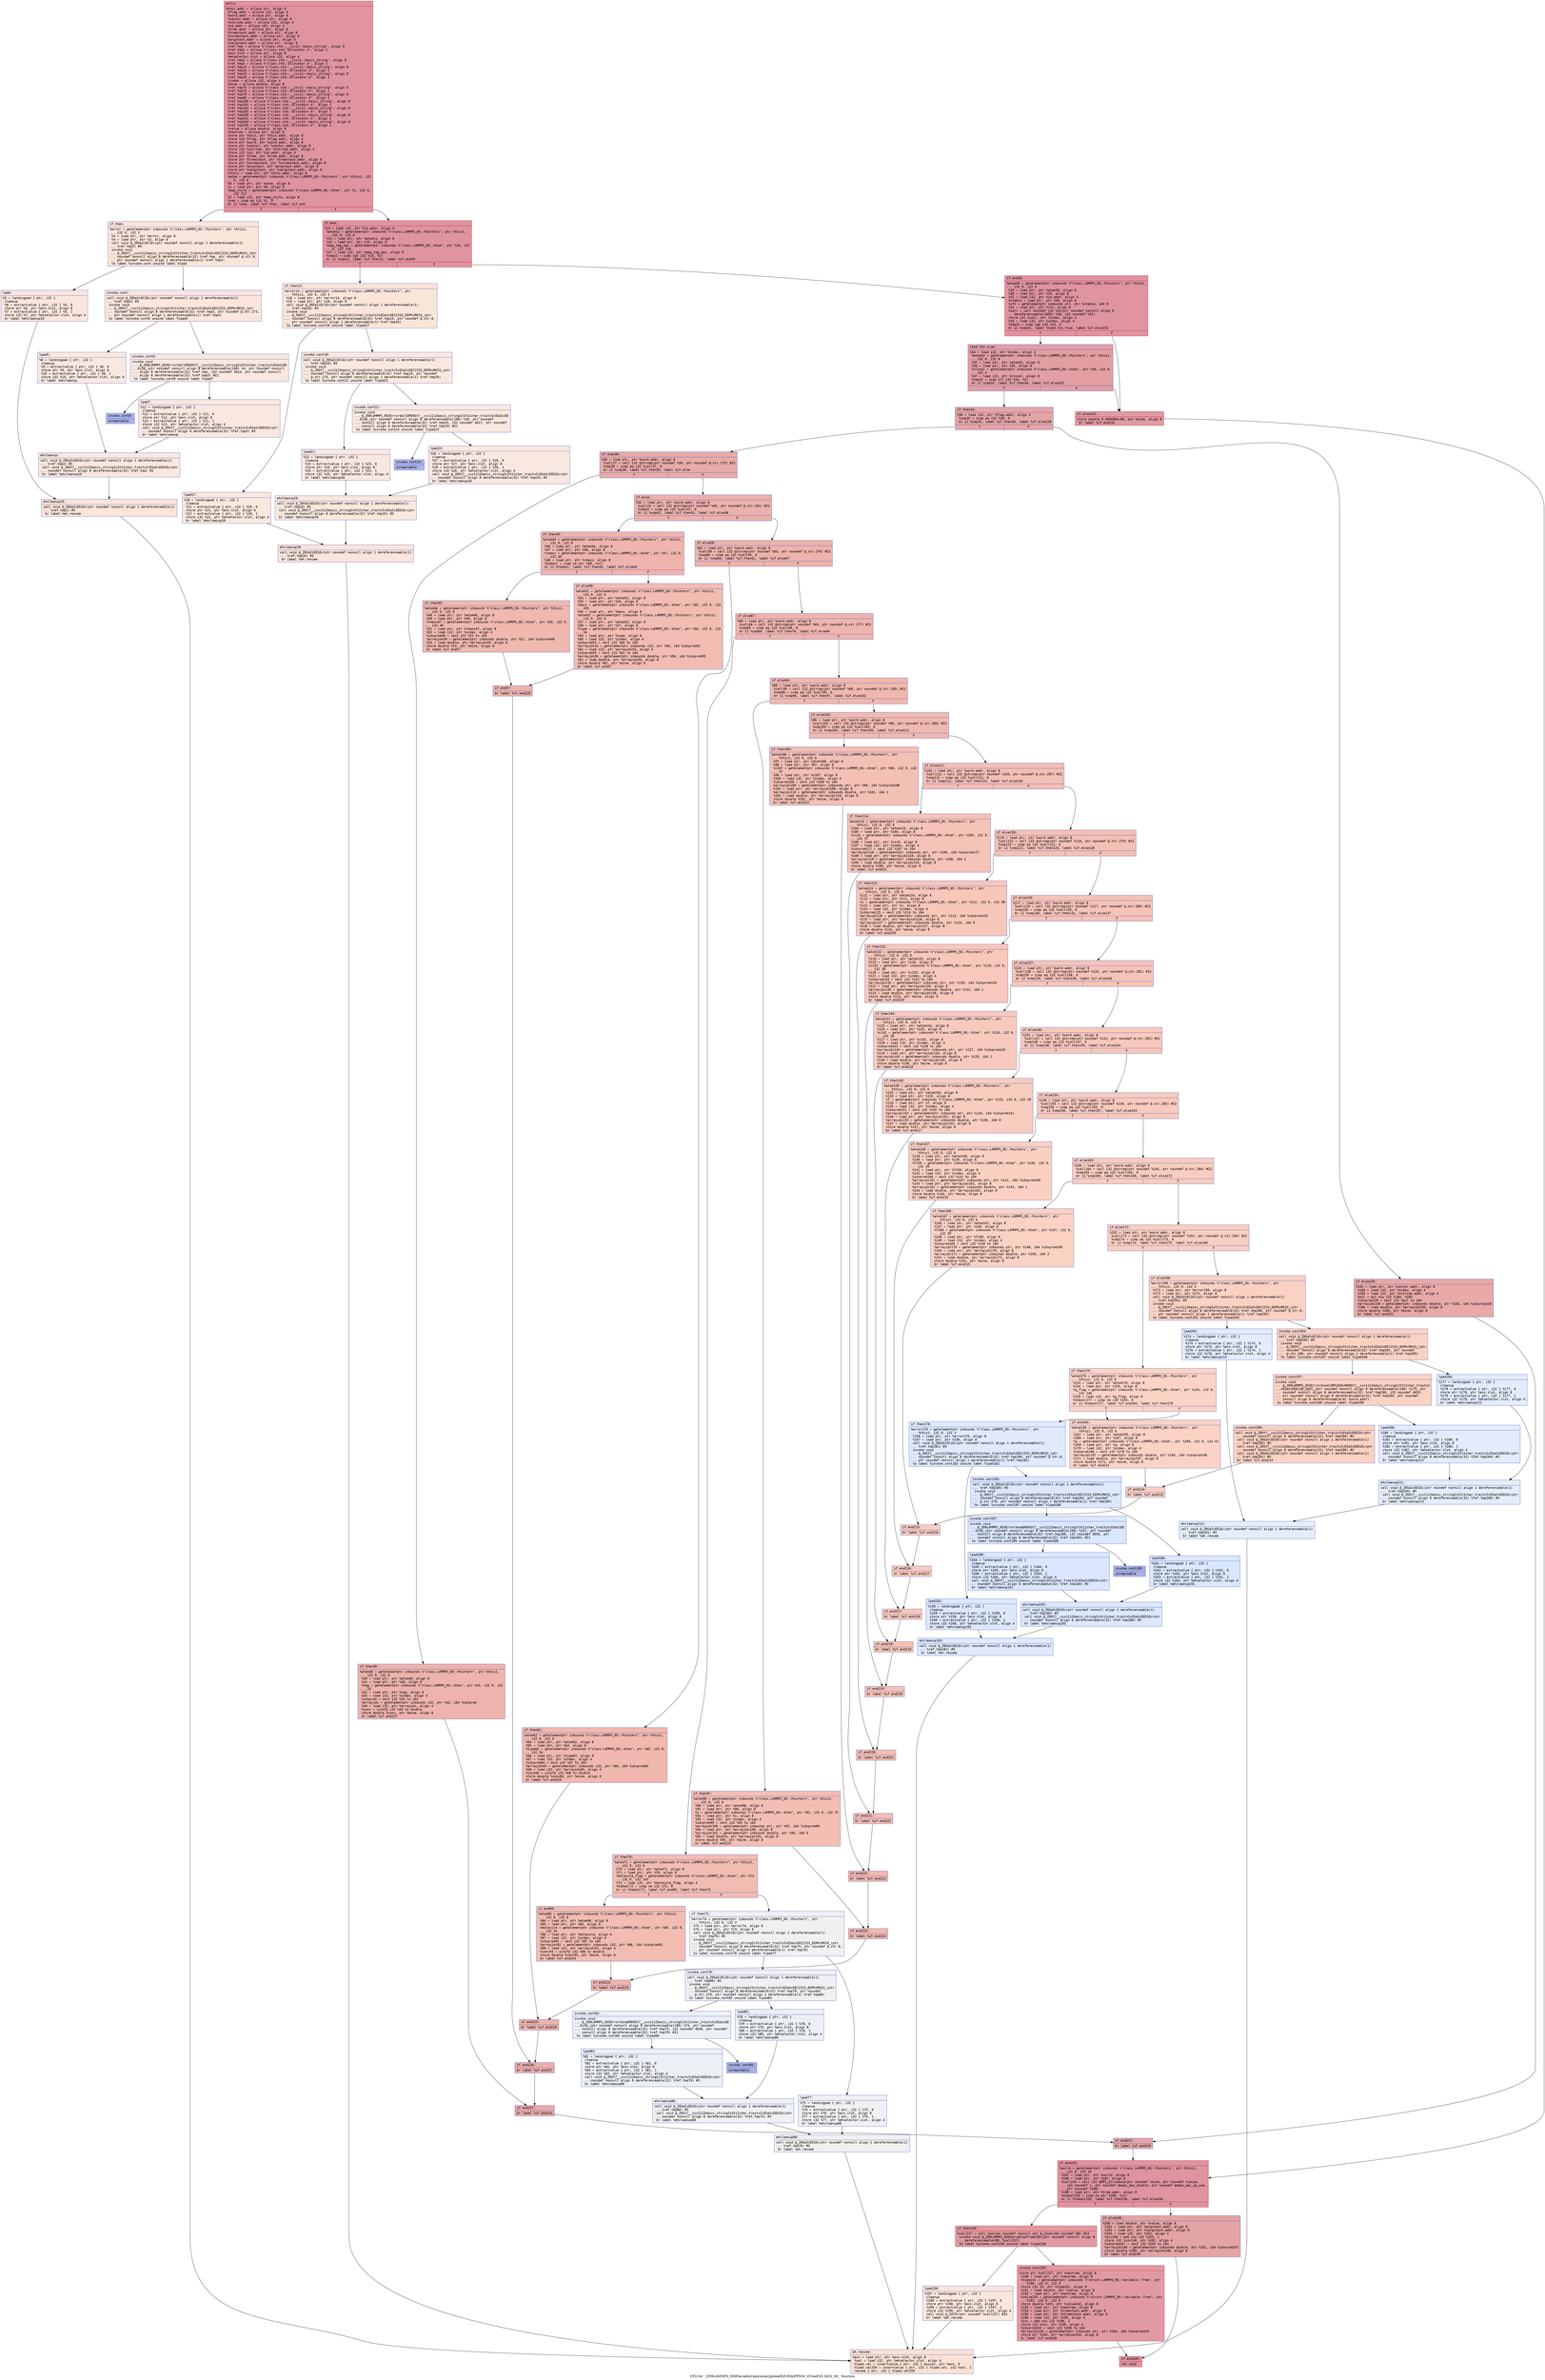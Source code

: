 digraph "CFG for '_ZN9LAMMPS_NS8Variable14peratom2globalEiPcPdiiPPNS0_4TreeES5_RiS2_S6_' function" {
	label="CFG for '_ZN9LAMMPS_NS8Variable14peratom2globalEiPcPdiiPPNS0_4TreeES5_RiS2_S6_' function";

	Node0x556bfe671b90 [shape=record,color="#b70d28ff", style=filled, fillcolor="#b70d2870" fontname="Courier",label="{entry:\l|  %this.addr = alloca ptr, align 8\l  %flag.addr = alloca i32, align 4\l  %word.addr = alloca ptr, align 8\l  %vector.addr = alloca ptr, align 8\l  %nstride.addr = alloca i32, align 4\l  %id.addr = alloca i32, align 4\l  %tree.addr = alloca ptr, align 8\l  %treestack.addr = alloca ptr, align 8\l  %ntreestack.addr = alloca ptr, align 8\l  %argstack.addr = alloca ptr, align 8\l  %nargstack.addr = alloca ptr, align 8\l  %ref.tmp = alloca %\"class.std::__cxx11::basic_string\", align 8\l  %ref.tmp2 = alloca %\"class.std::allocator.4\", align 1\l  %exn.slot = alloca ptr, align 8\l  %ehselector.slot = alloca i32, align 4\l  %ref.tmp3 = alloca %\"class.std::__cxx11::basic_string\", align 8\l  %ref.tmp4 = alloca %\"class.std::allocator.4\", align 1\l  %ref.tmp15 = alloca %\"class.std::__cxx11::basic_string\", align 8\l  %ref.tmp16 = alloca %\"class.std::allocator.4\", align 1\l  %ref.tmp19 = alloca %\"class.std::__cxx11::basic_string\", align 8\l  %ref.tmp20 = alloca %\"class.std::allocator.4\", align 1\l  %index = alloca i32, align 4\l  %mine = alloca double, align 8\l  %ref.tmp75 = alloca %\"class.std::__cxx11::basic_string\", align 8\l  %ref.tmp76 = alloca %\"class.std::allocator.4\", align 1\l  %ref.tmp79 = alloca %\"class.std::__cxx11::basic_string\", align 8\l  %ref.tmp80 = alloca %\"class.std::allocator.4\", align 1\l  %ref.tmp180 = alloca %\"class.std::__cxx11::basic_string\", align 8\l  %ref.tmp181 = alloca %\"class.std::allocator.4\", align 1\l  %ref.tmp184 = alloca %\"class.std::__cxx11::basic_string\", align 8\l  %ref.tmp185 = alloca %\"class.std::allocator.4\", align 1\l  %ref.tmp200 = alloca %\"class.std::__cxx11::basic_string\", align 8\l  %ref.tmp201 = alloca %\"class.std::allocator.4\", align 1\l  %ref.tmp204 = alloca %\"class.std::__cxx11::basic_string\", align 8\l  %ref.tmp205 = alloca %\"class.std::allocator.4\", align 1\l  %value = alloca double, align 8\l  %newtree = alloca ptr, align 8\l  store ptr %this, ptr %this.addr, align 8\l  store i32 %flag, ptr %flag.addr, align 4\l  store ptr %word, ptr %word.addr, align 8\l  store ptr %vector, ptr %vector.addr, align 8\l  store i32 %nstride, ptr %nstride.addr, align 4\l  store i32 %id, ptr %id.addr, align 4\l  store ptr %tree, ptr %tree.addr, align 8\l  store ptr %treestack, ptr %treestack.addr, align 8\l  store ptr %ntreestack, ptr %ntreestack.addr, align 8\l  store ptr %argstack, ptr %argstack.addr, align 8\l  store ptr %nargstack, ptr %nargstack.addr, align 8\l  %this1 = load ptr, ptr %this.addr, align 8\l  %atom = getelementptr inbounds %\"class.LAMMPS_NS::Pointers\", ptr %this1, i32\l... 0, i32 6\l  %0 = load ptr, ptr %atom, align 8\l  %1 = load ptr, ptr %0, align 8\l  %map_style = getelementptr inbounds %\"class.LAMMPS_NS::Atom\", ptr %1, i32 0,\l... i32 217\l  %2 = load i32, ptr %map_style, align 8\l  %cmp = icmp eq i32 %2, 0\l  br i1 %cmp, label %if.then, label %if.end\l|{<s0>T|<s1>F}}"];
	Node0x556bfe671b90:s0 -> Node0x556bfe671c40[tooltip="entry -> if.then\nProbability 0.00%" ];
	Node0x556bfe671b90:s1 -> Node0x556bfe67bfa0[tooltip="entry -> if.end\nProbability 100.00%" ];
	Node0x556bfe671c40 [shape=record,color="#3d50c3ff", style=filled, fillcolor="#f4c5ad70" fontname="Courier",label="{if.then:\l|  %error = getelementptr inbounds %\"class.LAMMPS_NS::Pointers\", ptr %this1,\l... i32 0, i32 3\l  %3 = load ptr, ptr %error, align 8\l  %4 = load ptr, ptr %3, align 8\l  call void @_ZNSaIcEC1Ev(ptr noundef nonnull align 1 dereferenceable(1)\l... %ref.tmp2) #3\l  invoke void\l... @_ZNSt7__cxx1112basic_stringIcSt11char_traitsIcESaIcEEC2IS3_EEPKcRKS3_(ptr\l... noundef nonnull align 8 dereferenceable(32) %ref.tmp, ptr noundef @.str.8,\l... ptr noundef nonnull align 1 dereferenceable(1) %ref.tmp2)\l          to label %invoke.cont unwind label %lpad\l}"];
	Node0x556bfe671c40 -> Node0x556bfe67c420[tooltip="if.then -> invoke.cont\nProbability 50.00%" ];
	Node0x556bfe671c40 -> Node0x556bfe67c4a0[tooltip="if.then -> lpad\nProbability 50.00%" ];
	Node0x556bfe67c420 [shape=record,color="#3d50c3ff", style=filled, fillcolor="#f3c7b170" fontname="Courier",label="{invoke.cont:\l|  call void @_ZNSaIcEC1Ev(ptr noundef nonnull align 1 dereferenceable(1)\l... %ref.tmp4) #3\l  invoke void\l... @_ZNSt7__cxx1112basic_stringIcSt11char_traitsIcESaIcEEC2IS3_EEPKcRKS3_(ptr\l... noundef nonnull align 8 dereferenceable(32) %ref.tmp3, ptr noundef @.str.273,\l... ptr noundef nonnull align 1 dereferenceable(1) %ref.tmp4)\l          to label %invoke.cont6 unwind label %lpad5\l}"];
	Node0x556bfe67c420 -> Node0x556bfe67c7c0[tooltip="invoke.cont -> invoke.cont6\nProbability 50.00%" ];
	Node0x556bfe67c420 -> Node0x556bfe67c810[tooltip="invoke.cont -> lpad5\nProbability 50.00%" ];
	Node0x556bfe67c7c0 [shape=record,color="#3d50c3ff", style=filled, fillcolor="#f1ccb870" fontname="Courier",label="{invoke.cont6:\l|  invoke void\l... @_ZN9LAMMPS_NS5Error3allERKNSt7__cxx1112basic_stringIcSt11char_traitsIcESaIcEE\l...EiS8_(ptr noundef nonnull align 8 dereferenceable(196) %4, ptr noundef nonnull\l... align 8 dereferenceable(32) %ref.tmp, i32 noundef 4614, ptr noundef nonnull\l... align 8 dereferenceable(32) %ref.tmp3) #21\l          to label %invoke.cont8 unwind label %lpad7\l}"];
	Node0x556bfe67c7c0 -> Node0x556bfe67c770[tooltip="invoke.cont6 -> invoke.cont8\nProbability 0.00%" ];
	Node0x556bfe67c7c0 -> Node0x556bfe67ca70[tooltip="invoke.cont6 -> lpad7\nProbability 100.00%" ];
	Node0x556bfe67c770 [shape=record,color="#3d50c3ff", style=filled, fillcolor="#4358cb70" fontname="Courier",label="{invoke.cont8:\l|  unreachable\l}"];
	Node0x556bfe67c4a0 [shape=record,color="#3d50c3ff", style=filled, fillcolor="#f3c7b170" fontname="Courier",label="{lpad:\l|  %5 = landingpad \{ ptr, i32 \}\l          cleanup\l  %6 = extractvalue \{ ptr, i32 \} %5, 0\l  store ptr %6, ptr %exn.slot, align 8\l  %7 = extractvalue \{ ptr, i32 \} %5, 1\l  store i32 %7, ptr %ehselector.slot, align 4\l  br label %ehcleanup10\l}"];
	Node0x556bfe67c4a0 -> Node0x556bfe67cf40[tooltip="lpad -> ehcleanup10\nProbability 100.00%" ];
	Node0x556bfe67c810 [shape=record,color="#3d50c3ff", style=filled, fillcolor="#f1ccb870" fontname="Courier",label="{lpad5:\l|  %8 = landingpad \{ ptr, i32 \}\l          cleanup\l  %9 = extractvalue \{ ptr, i32 \} %8, 0\l  store ptr %9, ptr %exn.slot, align 8\l  %10 = extractvalue \{ ptr, i32 \} %8, 1\l  store i32 %10, ptr %ehselector.slot, align 4\l  br label %ehcleanup\l}"];
	Node0x556bfe67c810 -> Node0x556bfe67d290[tooltip="lpad5 -> ehcleanup\nProbability 100.00%" ];
	Node0x556bfe67ca70 [shape=record,color="#3d50c3ff", style=filled, fillcolor="#f1ccb870" fontname="Courier",label="{lpad7:\l|  %11 = landingpad \{ ptr, i32 \}\l          cleanup\l  %12 = extractvalue \{ ptr, i32 \} %11, 0\l  store ptr %12, ptr %exn.slot, align 8\l  %13 = extractvalue \{ ptr, i32 \} %11, 1\l  store i32 %13, ptr %ehselector.slot, align 4\l  call void @_ZNSt7__cxx1112basic_stringIcSt11char_traitsIcESaIcEED1Ev(ptr\l... noundef nonnull align 8 dereferenceable(32) %ref.tmp3) #3\l  br label %ehcleanup\l}"];
	Node0x556bfe67ca70 -> Node0x556bfe67d290[tooltip="lpad7 -> ehcleanup\nProbability 100.00%" ];
	Node0x556bfe67d290 [shape=record,color="#3d50c3ff", style=filled, fillcolor="#f2cab570" fontname="Courier",label="{ehcleanup:\l|  call void @_ZNSaIcED1Ev(ptr noundef nonnull align 1 dereferenceable(1)\l... %ref.tmp4) #3\l  call void @_ZNSt7__cxx1112basic_stringIcSt11char_traitsIcESaIcEED1Ev(ptr\l... noundef nonnull align 8 dereferenceable(32) %ref.tmp) #3\l  br label %ehcleanup10\l}"];
	Node0x556bfe67d290 -> Node0x556bfe67cf40[tooltip="ehcleanup -> ehcleanup10\nProbability 100.00%" ];
	Node0x556bfe67cf40 [shape=record,color="#3d50c3ff", style=filled, fillcolor="#f4c5ad70" fontname="Courier",label="{ehcleanup10:\l|  call void @_ZNSaIcED1Ev(ptr noundef nonnull align 1 dereferenceable(1)\l... %ref.tmp2) #3\l  br label %eh.resume\l}"];
	Node0x556bfe67cf40 -> Node0x556bfe67db40[tooltip="ehcleanup10 -> eh.resume\nProbability 100.00%" ];
	Node0x556bfe67bfa0 [shape=record,color="#b70d28ff", style=filled, fillcolor="#b70d2870" fontname="Courier",label="{if.end:\l|  %14 = load i32, ptr %id.addr, align 4\l  %atom11 = getelementptr inbounds %\"class.LAMMPS_NS::Pointers\", ptr %this1,\l... i32 0, i32 6\l  %15 = load ptr, ptr %atom11, align 8\l  %16 = load ptr, ptr %15, align 8\l  %map_tag_max = getelementptr inbounds %\"class.LAMMPS_NS::Atom\", ptr %16, i32\l... 0, i32 219\l  %17 = load i32, ptr %map_tag_max, align 8\l  %cmp12 = icmp sgt i32 %14, %17\l  br i1 %cmp12, label %if.then13, label %if.end29\l|{<s0>T|<s1>F}}"];
	Node0x556bfe67bfa0:s0 -> Node0x556bfe67e060[tooltip="if.end -> if.then13\nProbability 0.00%" ];
	Node0x556bfe67bfa0:s1 -> Node0x556bfe67e0e0[tooltip="if.end -> if.end29\nProbability 100.00%" ];
	Node0x556bfe67e060 [shape=record,color="#3d50c3ff", style=filled, fillcolor="#f4c5ad70" fontname="Courier",label="{if.then13:\l|  %error14 = getelementptr inbounds %\"class.LAMMPS_NS::Pointers\", ptr\l... %this1, i32 0, i32 3\l  %18 = load ptr, ptr %error14, align 8\l  %19 = load ptr, ptr %18, align 8\l  call void @_ZNSaIcEC1Ev(ptr noundef nonnull align 1 dereferenceable(1)\l... %ref.tmp16) #3\l  invoke void\l... @_ZNSt7__cxx1112basic_stringIcSt11char_traitsIcESaIcEEC2IS3_EEPKcRKS3_(ptr\l... noundef nonnull align 8 dereferenceable(32) %ref.tmp15, ptr noundef @.str.8,\l... ptr noundef nonnull align 1 dereferenceable(1) %ref.tmp16)\l          to label %invoke.cont18 unwind label %lpad17\l}"];
	Node0x556bfe67e060 -> Node0x556bfe67e570[tooltip="if.then13 -> invoke.cont18\nProbability 50.00%" ];
	Node0x556bfe67e060 -> Node0x556bfe67e5f0[tooltip="if.then13 -> lpad17\nProbability 50.00%" ];
	Node0x556bfe67e570 [shape=record,color="#3d50c3ff", style=filled, fillcolor="#f2cab570" fontname="Courier",label="{invoke.cont18:\l|  call void @_ZNSaIcEC1Ev(ptr noundef nonnull align 1 dereferenceable(1)\l... %ref.tmp20) #3\l  invoke void\l... @_ZNSt7__cxx1112basic_stringIcSt11char_traitsIcESaIcEEC2IS3_EEPKcRKS3_(ptr\l... noundef nonnull align 8 dereferenceable(32) %ref.tmp19, ptr noundef\l... @.str.274, ptr noundef nonnull align 1 dereferenceable(1) %ref.tmp20)\l          to label %invoke.cont22 unwind label %lpad21\l}"];
	Node0x556bfe67e570 -> Node0x556bfe67e910[tooltip="invoke.cont18 -> invoke.cont22\nProbability 50.00%" ];
	Node0x556bfe67e570 -> Node0x556bfe67e960[tooltip="invoke.cont18 -> lpad21\nProbability 50.00%" ];
	Node0x556bfe67e910 [shape=record,color="#3d50c3ff", style=filled, fillcolor="#f1ccb870" fontname="Courier",label="{invoke.cont22:\l|  invoke void\l... @_ZN9LAMMPS_NS5Error3allERKNSt7__cxx1112basic_stringIcSt11char_traitsIcESaIcEE\l...EiS8_(ptr noundef nonnull align 8 dereferenceable(196) %19, ptr noundef\l... nonnull align 8 dereferenceable(32) %ref.tmp15, i32 noundef 4617, ptr noundef\l... nonnull align 8 dereferenceable(32) %ref.tmp19) #21\l          to label %invoke.cont24 unwind label %lpad23\l}"];
	Node0x556bfe67e910 -> Node0x556bfe67e8c0[tooltip="invoke.cont22 -> invoke.cont24\nProbability 0.00%" ];
	Node0x556bfe67e910 -> Node0x556bfe67ec80[tooltip="invoke.cont22 -> lpad23\nProbability 100.00%" ];
	Node0x556bfe67e8c0 [shape=record,color="#3d50c3ff", style=filled, fillcolor="#4358cb70" fontname="Courier",label="{invoke.cont24:\l|  unreachable\l}"];
	Node0x556bfe67e5f0 [shape=record,color="#3d50c3ff", style=filled, fillcolor="#f2cab570" fontname="Courier",label="{lpad17:\l|  %20 = landingpad \{ ptr, i32 \}\l          cleanup\l  %21 = extractvalue \{ ptr, i32 \} %20, 0\l  store ptr %21, ptr %exn.slot, align 8\l  %22 = extractvalue \{ ptr, i32 \} %20, 1\l  store i32 %22, ptr %ehselector.slot, align 4\l  br label %ehcleanup28\l}"];
	Node0x556bfe67e5f0 -> Node0x556bfe67f240[tooltip="lpad17 -> ehcleanup28\nProbability 100.00%" ];
	Node0x556bfe67e960 [shape=record,color="#3d50c3ff", style=filled, fillcolor="#f1ccb870" fontname="Courier",label="{lpad21:\l|  %23 = landingpad \{ ptr, i32 \}\l          cleanup\l  %24 = extractvalue \{ ptr, i32 \} %23, 0\l  store ptr %24, ptr %exn.slot, align 8\l  %25 = extractvalue \{ ptr, i32 \} %23, 1\l  store i32 %25, ptr %ehselector.slot, align 4\l  br label %ehcleanup26\l}"];
	Node0x556bfe67e960 -> Node0x556bfe67f590[tooltip="lpad21 -> ehcleanup26\nProbability 100.00%" ];
	Node0x556bfe67ec80 [shape=record,color="#3d50c3ff", style=filled, fillcolor="#f1ccb870" fontname="Courier",label="{lpad23:\l|  %26 = landingpad \{ ptr, i32 \}\l          cleanup\l  %27 = extractvalue \{ ptr, i32 \} %26, 0\l  store ptr %27, ptr %exn.slot, align 8\l  %28 = extractvalue \{ ptr, i32 \} %26, 1\l  store i32 %28, ptr %ehselector.slot, align 4\l  call void @_ZNSt7__cxx1112basic_stringIcSt11char_traitsIcESaIcEED1Ev(ptr\l... noundef nonnull align 8 dereferenceable(32) %ref.tmp19) #3\l  br label %ehcleanup26\l}"];
	Node0x556bfe67ec80 -> Node0x556bfe67f590[tooltip="lpad23 -> ehcleanup26\nProbability 100.00%" ];
	Node0x556bfe67f590 [shape=record,color="#3d50c3ff", style=filled, fillcolor="#f2cab570" fontname="Courier",label="{ehcleanup26:\l|  call void @_ZNSaIcED1Ev(ptr noundef nonnull align 1 dereferenceable(1)\l... %ref.tmp20) #3\l  call void @_ZNSt7__cxx1112basic_stringIcSt11char_traitsIcESaIcEED1Ev(ptr\l... noundef nonnull align 8 dereferenceable(32) %ref.tmp15) #3\l  br label %ehcleanup28\l}"];
	Node0x556bfe67f590 -> Node0x556bfe67f240[tooltip="ehcleanup26 -> ehcleanup28\nProbability 100.00%" ];
	Node0x556bfe67f240 [shape=record,color="#3d50c3ff", style=filled, fillcolor="#f4c5ad70" fontname="Courier",label="{ehcleanup28:\l|  call void @_ZNSaIcED1Ev(ptr noundef nonnull align 1 dereferenceable(1)\l... %ref.tmp16) #3\l  br label %eh.resume\l}"];
	Node0x556bfe67f240 -> Node0x556bfe67db40[tooltip="ehcleanup28 -> eh.resume\nProbability 100.00%" ];
	Node0x556bfe67e0e0 [shape=record,color="#b70d28ff", style=filled, fillcolor="#b70d2870" fontname="Courier",label="{if.end29:\l|  %atom30 = getelementptr inbounds %\"class.LAMMPS_NS::Pointers\", ptr %this1,\l... i32 0, i32 6\l  %29 = load ptr, ptr %atom30, align 8\l  %30 = load ptr, ptr %29, align 8\l  %31 = load i32, ptr %id.addr, align 4\l  %vtable = load ptr, ptr %30, align 8\l  %vfn = getelementptr inbounds ptr, ptr %vtable, i64 8\l  %32 = load ptr, ptr %vfn, align 8\l  %call = call noundef i32 %32(ptr noundef nonnull align 8\l... dereferenceable(1856) %30, i32 noundef %31)\l  store i32 %call, ptr %index, align 4\l  %33 = load i32, ptr %index, align 4\l  %cmp31 = icmp sge i32 %33, 0\l  br i1 %cmp31, label %land.lhs.true, label %if.else232\l|{<s0>T|<s1>F}}"];
	Node0x556bfe67e0e0:s0 -> Node0x556bfe6805d0[tooltip="if.end29 -> land.lhs.true\nProbability 50.00%" ];
	Node0x556bfe67e0e0:s1 -> Node0x556bfe680620[tooltip="if.end29 -> if.else232\nProbability 50.00%" ];
	Node0x556bfe6805d0 [shape=record,color="#3d50c3ff", style=filled, fillcolor="#be242e70" fontname="Courier",label="{land.lhs.true:\l|  %34 = load i32, ptr %index, align 4\l  %atom32 = getelementptr inbounds %\"class.LAMMPS_NS::Pointers\", ptr %this1,\l... i32 0, i32 6\l  %35 = load ptr, ptr %atom32, align 8\l  %36 = load ptr, ptr %35, align 8\l  %nlocal = getelementptr inbounds %\"class.LAMMPS_NS::Atom\", ptr %36, i32 0,\l... i32 4\l  %37 = load i32, ptr %nlocal, align 8\l  %cmp33 = icmp slt i32 %34, %37\l  br i1 %cmp33, label %if.then34, label %if.else232\l|{<s0>T|<s1>F}}"];
	Node0x556bfe6805d0:s0 -> Node0x556bfe680bc0[tooltip="land.lhs.true -> if.then34\nProbability 50.00%" ];
	Node0x556bfe6805d0:s1 -> Node0x556bfe680620[tooltip="land.lhs.true -> if.else232\nProbability 50.00%" ];
	Node0x556bfe680bc0 [shape=record,color="#3d50c3ff", style=filled, fillcolor="#c5333470" fontname="Courier",label="{if.then34:\l|  %38 = load i32, ptr %flag.addr, align 4\l  %cmp35 = icmp eq i32 %38, 0\l  br i1 %cmp35, label %if.then36, label %if.else228\l|{<s0>T|<s1>F}}"];
	Node0x556bfe680bc0:s0 -> Node0x556bfe680e20[tooltip="if.then34 -> if.then36\nProbability 37.50%" ];
	Node0x556bfe680bc0:s1 -> Node0x556bfe680ea0[tooltip="if.then34 -> if.else228\nProbability 62.50%" ];
	Node0x556bfe680e20 [shape=record,color="#3d50c3ff", style=filled, fillcolor="#cc403a70" fontname="Courier",label="{if.then36:\l|  %39 = load ptr, ptr %word.addr, align 8\l  %call37 = call i32 @strcmp(ptr noundef %39, ptr noundef @.str.275) #22\l  %cmp38 = icmp eq i32 %call37, 0\l  br i1 %cmp38, label %if.then39, label %if.else\l|{<s0>T|<s1>F}}"];
	Node0x556bfe680e20:s0 -> Node0x556bfe681250[tooltip="if.then36 -> if.then39\nProbability 37.50%" ];
	Node0x556bfe680e20:s1 -> Node0x556bfe6812d0[tooltip="if.then36 -> if.else\nProbability 62.50%" ];
	Node0x556bfe681250 [shape=record,color="#3d50c3ff", style=filled, fillcolor="#d6524470" fontname="Courier",label="{if.then39:\l|  %atom40 = getelementptr inbounds %\"class.LAMMPS_NS::Pointers\", ptr %this1,\l... i32 0, i32 6\l  %40 = load ptr, ptr %atom40, align 8\l  %41 = load ptr, ptr %40, align 8\l  %tag = getelementptr inbounds %\"class.LAMMPS_NS::Atom\", ptr %41, i32 0, i32\l... 33\l  %42 = load ptr, ptr %tag, align 8\l  %43 = load i32, ptr %index, align 4\l  %idxprom = sext i32 %43 to i64\l  %arrayidx = getelementptr inbounds i32, ptr %42, i64 %idxprom\l  %44 = load i32, ptr %arrayidx, align 4\l  %conv = sitofp i32 %44 to double\l  store double %conv, ptr %mine, align 8\l  br label %if.end227\l}"];
	Node0x556bfe681250 -> Node0x556bfe6820f0[tooltip="if.then39 -> if.end227\nProbability 100.00%" ];
	Node0x556bfe6812d0 [shape=record,color="#3d50c3ff", style=filled, fillcolor="#d24b4070" fontname="Courier",label="{if.else:\l|  %45 = load ptr, ptr %word.addr, align 8\l  %call41 = call i32 @strcmp(ptr noundef %45, ptr noundef @.str.191) #22\l  %cmp42 = icmp eq i32 %call41, 0\l  br i1 %cmp42, label %if.then43, label %if.else58\l|{<s0>T|<s1>F}}"];
	Node0x556bfe6812d0:s0 -> Node0x556bfe682430[tooltip="if.else -> if.then43\nProbability 37.50%" ];
	Node0x556bfe6812d0:s1 -> Node0x556bfe6824b0[tooltip="if.else -> if.else58\nProbability 62.50%" ];
	Node0x556bfe682430 [shape=record,color="#3d50c3ff", style=filled, fillcolor="#d8564670" fontname="Courier",label="{if.then43:\l|  %atom44 = getelementptr inbounds %\"class.LAMMPS_NS::Pointers\", ptr %this1,\l... i32 0, i32 6\l  %46 = load ptr, ptr %atom44, align 8\l  %47 = load ptr, ptr %46, align 8\l  %rmass = getelementptr inbounds %\"class.LAMMPS_NS::Atom\", ptr %47, i32 0,\l... i32 40\l  %48 = load ptr, ptr %rmass, align 8\l  %tobool = icmp ne ptr %48, null\l  br i1 %tobool, label %if.then45, label %if.else50\l|{<s0>T|<s1>F}}"];
	Node0x556bfe682430:s0 -> Node0x556bfe683240[tooltip="if.then43 -> if.then45\nProbability 62.50%" ];
	Node0x556bfe682430:s1 -> Node0x556bfe6832c0[tooltip="if.then43 -> if.else50\nProbability 37.50%" ];
	Node0x556bfe683240 [shape=record,color="#3d50c3ff", style=filled, fillcolor="#dc5d4a70" fontname="Courier",label="{if.then45:\l|  %atom46 = getelementptr inbounds %\"class.LAMMPS_NS::Pointers\", ptr %this1,\l... i32 0, i32 6\l  %49 = load ptr, ptr %atom46, align 8\l  %50 = load ptr, ptr %49, align 8\l  %rmass47 = getelementptr inbounds %\"class.LAMMPS_NS::Atom\", ptr %50, i32 0,\l... i32 40\l  %51 = load ptr, ptr %rmass47, align 8\l  %52 = load i32, ptr %index, align 4\l  %idxprom48 = sext i32 %52 to i64\l  %arrayidx49 = getelementptr inbounds double, ptr %51, i64 %idxprom48\l  %53 = load double, ptr %arrayidx49, align 8\l  store double %53, ptr %mine, align 8\l  br label %if.end57\l}"];
	Node0x556bfe683240 -> Node0x556bfe683aa0[tooltip="if.then45 -> if.end57\nProbability 100.00%" ];
	Node0x556bfe6832c0 [shape=record,color="#3d50c3ff", style=filled, fillcolor="#e1675170" fontname="Courier",label="{if.else50:\l|  %atom51 = getelementptr inbounds %\"class.LAMMPS_NS::Pointers\", ptr %this1,\l... i32 0, i32 6\l  %54 = load ptr, ptr %atom51, align 8\l  %55 = load ptr, ptr %54, align 8\l  %mass = getelementptr inbounds %\"class.LAMMPS_NS::Atom\", ptr %55, i32 0, i32\l... 205\l  %56 = load ptr, ptr %mass, align 8\l  %atom52 = getelementptr inbounds %\"class.LAMMPS_NS::Pointers\", ptr %this1,\l... i32 0, i32 6\l  %57 = load ptr, ptr %atom52, align 8\l  %58 = load ptr, ptr %57, align 8\l  %type = getelementptr inbounds %\"class.LAMMPS_NS::Atom\", ptr %58, i32 0, i32\l... 34\l  %59 = load ptr, ptr %type, align 8\l  %60 = load i32, ptr %index, align 4\l  %idxprom53 = sext i32 %60 to i64\l  %arrayidx54 = getelementptr inbounds i32, ptr %59, i64 %idxprom53\l  %61 = load i32, ptr %arrayidx54, align 4\l  %idxprom55 = sext i32 %61 to i64\l  %arrayidx56 = getelementptr inbounds double, ptr %56, i64 %idxprom55\l  %62 = load double, ptr %arrayidx56, align 8\l  store double %62, ptr %mine, align 8\l  br label %if.end57\l}"];
	Node0x556bfe6832c0 -> Node0x556bfe683aa0[tooltip="if.else50 -> if.end57\nProbability 100.00%" ];
	Node0x556bfe683aa0 [shape=record,color="#3d50c3ff", style=filled, fillcolor="#d8564670" fontname="Courier",label="{if.end57:\l|  br label %if.end226\l}"];
	Node0x556bfe683aa0 -> Node0x556bfe6847b0[tooltip="if.end57 -> if.end226\nProbability 100.00%" ];
	Node0x556bfe6824b0 [shape=record,color="#3d50c3ff", style=filled, fillcolor="#d6524470" fontname="Courier",label="{if.else58:\l|  %63 = load ptr, ptr %word.addr, align 8\l  %call59 = call i32 @strcmp(ptr noundef %63, ptr noundef @.str.276) #22\l  %cmp60 = icmp eq i32 %call59, 0\l  br i1 %cmp60, label %if.then61, label %if.else67\l|{<s0>T|<s1>F}}"];
	Node0x556bfe6824b0:s0 -> Node0x556bfe684b20[tooltip="if.else58 -> if.then61\nProbability 37.50%" ];
	Node0x556bfe6824b0:s1 -> Node0x556bfe684ba0[tooltip="if.else58 -> if.else67\nProbability 62.50%" ];
	Node0x556bfe684b20 [shape=record,color="#3d50c3ff", style=filled, fillcolor="#dc5d4a70" fontname="Courier",label="{if.then61:\l|  %atom62 = getelementptr inbounds %\"class.LAMMPS_NS::Pointers\", ptr %this1,\l... i32 0, i32 6\l  %64 = load ptr, ptr %atom62, align 8\l  %65 = load ptr, ptr %64, align 8\l  %type63 = getelementptr inbounds %\"class.LAMMPS_NS::Atom\", ptr %65, i32 0,\l... i32 34\l  %66 = load ptr, ptr %type63, align 8\l  %67 = load i32, ptr %index, align 4\l  %idxprom64 = sext i32 %67 to i64\l  %arrayidx65 = getelementptr inbounds i32, ptr %66, i64 %idxprom64\l  %68 = load i32, ptr %arrayidx65, align 4\l  %conv66 = sitofp i32 %68 to double\l  store double %conv66, ptr %mine, align 8\l  br label %if.end225\l}"];
	Node0x556bfe684b20 -> Node0x556bfe6853b0[tooltip="if.then61 -> if.end225\nProbability 100.00%" ];
	Node0x556bfe684ba0 [shape=record,color="#3d50c3ff", style=filled, fillcolor="#d8564670" fontname="Courier",label="{if.else67:\l|  %69 = load ptr, ptr %word.addr, align 8\l  %call68 = call i32 @strcmp(ptr noundef %69, ptr noundef @.str.277) #22\l  %cmp69 = icmp eq i32 %call68, 0\l  br i1 %cmp69, label %if.then70, label %if.else94\l|{<s0>T|<s1>F}}"];
	Node0x556bfe684ba0:s0 -> Node0x556bfe685720[tooltip="if.else67 -> if.then70\nProbability 37.50%" ];
	Node0x556bfe684ba0:s1 -> Node0x556bfe6857a0[tooltip="if.else67 -> if.else94\nProbability 62.50%" ];
	Node0x556bfe685720 [shape=record,color="#3d50c3ff", style=filled, fillcolor="#e1675170" fontname="Courier",label="{if.then70:\l|  %atom71 = getelementptr inbounds %\"class.LAMMPS_NS::Pointers\", ptr %this1,\l... i32 0, i32 6\l  %70 = load ptr, ptr %atom71, align 8\l  %71 = load ptr, ptr %70, align 8\l  %molecule_flag = getelementptr inbounds %\"class.LAMMPS_NS::Atom\", ptr %71,\l... i32 0, i32 143\l  %72 = load i32, ptr %molecule_flag, align 4\l  %tobool72 = icmp ne i32 %72, 0\l  br i1 %tobool72, label %if.end89, label %if.then73\l|{<s0>T|<s1>F}}"];
	Node0x556bfe685720:s0 -> Node0x556bfe685d70[tooltip="if.then70 -> if.end89\nProbability 100.00%" ];
	Node0x556bfe685720:s1 -> Node0x556bfe685df0[tooltip="if.then70 -> if.then73\nProbability 0.00%" ];
	Node0x556bfe685df0 [shape=record,color="#3d50c3ff", style=filled, fillcolor="#dedcdb70" fontname="Courier",label="{if.then73:\l|  %error74 = getelementptr inbounds %\"class.LAMMPS_NS::Pointers\", ptr\l... %this1, i32 0, i32 3\l  %73 = load ptr, ptr %error74, align 8\l  %74 = load ptr, ptr %73, align 8\l  call void @_ZNSaIcEC1Ev(ptr noundef nonnull align 1 dereferenceable(1)\l... %ref.tmp76) #3\l  invoke void\l... @_ZNSt7__cxx1112basic_stringIcSt11char_traitsIcESaIcEEC2IS3_EEPKcRKS3_(ptr\l... noundef nonnull align 8 dereferenceable(32) %ref.tmp75, ptr noundef @.str.8,\l... ptr noundef nonnull align 1 dereferenceable(1) %ref.tmp76)\l          to label %invoke.cont78 unwind label %lpad77\l}"];
	Node0x556bfe685df0 -> Node0x556bfe6862e0[tooltip="if.then73 -> invoke.cont78\nProbability 50.00%" ];
	Node0x556bfe685df0 -> Node0x556bfe686360[tooltip="if.then73 -> lpad77\nProbability 50.00%" ];
	Node0x556bfe6862e0 [shape=record,color="#3d50c3ff", style=filled, fillcolor="#d9dce170" fontname="Courier",label="{invoke.cont78:\l|  call void @_ZNSaIcEC1Ev(ptr noundef nonnull align 1 dereferenceable(1)\l... %ref.tmp80) #3\l  invoke void\l... @_ZNSt7__cxx1112basic_stringIcSt11char_traitsIcESaIcEEC2IS3_EEPKcRKS3_(ptr\l... noundef nonnull align 8 dereferenceable(32) %ref.tmp79, ptr noundef\l... @.str.278, ptr noundef nonnull align 1 dereferenceable(1) %ref.tmp80)\l          to label %invoke.cont82 unwind label %lpad81\l}"];
	Node0x556bfe6862e0 -> Node0x556bfe6866e0[tooltip="invoke.cont78 -> invoke.cont82\nProbability 50.00%" ];
	Node0x556bfe6862e0 -> Node0x556bfe686730[tooltip="invoke.cont78 -> lpad81\nProbability 50.00%" ];
	Node0x556bfe6866e0 [shape=record,color="#3d50c3ff", style=filled, fillcolor="#d4dbe670" fontname="Courier",label="{invoke.cont82:\l|  invoke void\l... @_ZN9LAMMPS_NS5Error3oneERKNSt7__cxx1112basic_stringIcSt11char_traitsIcESaIcEE\l...EiS8_(ptr noundef nonnull align 8 dereferenceable(196) %74, ptr noundef\l... nonnull align 8 dereferenceable(32) %ref.tmp75, i32 noundef 4636, ptr noundef\l... nonnull align 8 dereferenceable(32) %ref.tmp79) #21\l          to label %invoke.cont84 unwind label %lpad83\l}"];
	Node0x556bfe6866e0 -> Node0x556bfe686690[tooltip="invoke.cont82 -> invoke.cont84\nProbability 0.00%" ];
	Node0x556bfe6866e0 -> Node0x556bfe686a50[tooltip="invoke.cont82 -> lpad83\nProbability 100.00%" ];
	Node0x556bfe686690 [shape=record,color="#3d50c3ff", style=filled, fillcolor="#3d50c370" fontname="Courier",label="{invoke.cont84:\l|  unreachable\l}"];
	Node0x556bfe686360 [shape=record,color="#3d50c3ff", style=filled, fillcolor="#d9dce170" fontname="Courier",label="{lpad77:\l|  %75 = landingpad \{ ptr, i32 \}\l          cleanup\l  %76 = extractvalue \{ ptr, i32 \} %75, 0\l  store ptr %76, ptr %exn.slot, align 8\l  %77 = extractvalue \{ ptr, i32 \} %75, 1\l  store i32 %77, ptr %ehselector.slot, align 4\l  br label %ehcleanup88\l}"];
	Node0x556bfe686360 -> Node0x556bfe687010[tooltip="lpad77 -> ehcleanup88\nProbability 100.00%" ];
	Node0x556bfe686730 [shape=record,color="#3d50c3ff", style=filled, fillcolor="#d4dbe670" fontname="Courier",label="{lpad81:\l|  %78 = landingpad \{ ptr, i32 \}\l          cleanup\l  %79 = extractvalue \{ ptr, i32 \} %78, 0\l  store ptr %79, ptr %exn.slot, align 8\l  %80 = extractvalue \{ ptr, i32 \} %78, 1\l  store i32 %80, ptr %ehselector.slot, align 4\l  br label %ehcleanup86\l}"];
	Node0x556bfe686730 -> Node0x556bfe687360[tooltip="lpad81 -> ehcleanup86\nProbability 100.00%" ];
	Node0x556bfe686a50 [shape=record,color="#3d50c3ff", style=filled, fillcolor="#d4dbe670" fontname="Courier",label="{lpad83:\l|  %81 = landingpad \{ ptr, i32 \}\l          cleanup\l  %82 = extractvalue \{ ptr, i32 \} %81, 0\l  store ptr %82, ptr %exn.slot, align 8\l  %83 = extractvalue \{ ptr, i32 \} %81, 1\l  store i32 %83, ptr %ehselector.slot, align 4\l  call void @_ZNSt7__cxx1112basic_stringIcSt11char_traitsIcESaIcEED1Ev(ptr\l... noundef nonnull align 8 dereferenceable(32) %ref.tmp79) #3\l  br label %ehcleanup86\l}"];
	Node0x556bfe686a50 -> Node0x556bfe687360[tooltip="lpad83 -> ehcleanup86\nProbability 100.00%" ];
	Node0x556bfe687360 [shape=record,color="#3d50c3ff", style=filled, fillcolor="#d9dce170" fontname="Courier",label="{ehcleanup86:\l|  call void @_ZNSaIcED1Ev(ptr noundef nonnull align 1 dereferenceable(1)\l... %ref.tmp80) #3\l  call void @_ZNSt7__cxx1112basic_stringIcSt11char_traitsIcESaIcEED1Ev(ptr\l... noundef nonnull align 8 dereferenceable(32) %ref.tmp75) #3\l  br label %ehcleanup88\l}"];
	Node0x556bfe687360 -> Node0x556bfe687010[tooltip="ehcleanup86 -> ehcleanup88\nProbability 100.00%" ];
	Node0x556bfe687010 [shape=record,color="#3d50c3ff", style=filled, fillcolor="#dedcdb70" fontname="Courier",label="{ehcleanup88:\l|  call void @_ZNSaIcED1Ev(ptr noundef nonnull align 1 dereferenceable(1)\l... %ref.tmp76) #3\l  br label %eh.resume\l}"];
	Node0x556bfe687010 -> Node0x556bfe67db40[tooltip="ehcleanup88 -> eh.resume\nProbability 100.00%" ];
	Node0x556bfe685d70 [shape=record,color="#3d50c3ff", style=filled, fillcolor="#e1675170" fontname="Courier",label="{if.end89:\l|  %atom90 = getelementptr inbounds %\"class.LAMMPS_NS::Pointers\", ptr %this1,\l... i32 0, i32 6\l  %84 = load ptr, ptr %atom90, align 8\l  %85 = load ptr, ptr %84, align 8\l  %molecule = getelementptr inbounds %\"class.LAMMPS_NS::Atom\", ptr %85, i32 0,\l... i32 54\l  %86 = load ptr, ptr %molecule, align 8\l  %87 = load i32, ptr %index, align 4\l  %idxprom91 = sext i32 %87 to i64\l  %arrayidx92 = getelementptr inbounds i32, ptr %86, i64 %idxprom91\l  %88 = load i32, ptr %arrayidx92, align 4\l  %conv93 = sitofp i32 %88 to double\l  store double %conv93, ptr %mine, align 8\l  br label %if.end224\l}"];
	Node0x556bfe685d70 -> Node0x556bfe688320[tooltip="if.end89 -> if.end224\nProbability 100.00%" ];
	Node0x556bfe6857a0 [shape=record,color="#3d50c3ff", style=filled, fillcolor="#dc5d4a70" fontname="Courier",label="{if.else94:\l|  %89 = load ptr, ptr %word.addr, align 8\l  %call95 = call i32 @strcmp(ptr noundef %89, ptr noundef @.str.205) #22\l  %cmp96 = icmp eq i32 %call95, 0\l  br i1 %cmp96, label %if.then97, label %if.else102\l|{<s0>T|<s1>F}}"];
	Node0x556bfe6857a0:s0 -> Node0x556bfe688690[tooltip="if.else94 -> if.then97\nProbability 37.50%" ];
	Node0x556bfe6857a0:s1 -> Node0x556bfe688710[tooltip="if.else94 -> if.else102\nProbability 62.50%" ];
	Node0x556bfe688690 [shape=record,color="#3d50c3ff", style=filled, fillcolor="#e36c5570" fontname="Courier",label="{if.then97:\l|  %atom98 = getelementptr inbounds %\"class.LAMMPS_NS::Pointers\", ptr %this1,\l... i32 0, i32 6\l  %90 = load ptr, ptr %atom98, align 8\l  %91 = load ptr, ptr %90, align 8\l  %x = getelementptr inbounds %\"class.LAMMPS_NS::Atom\", ptr %91, i32 0, i32 37\l  %92 = load ptr, ptr %x, align 8\l  %93 = load i32, ptr %index, align 4\l  %idxprom99 = sext i32 %93 to i64\l  %arrayidx100 = getelementptr inbounds ptr, ptr %92, i64 %idxprom99\l  %94 = load ptr, ptr %arrayidx100, align 8\l  %arrayidx101 = getelementptr inbounds double, ptr %94, i64 0\l  %95 = load double, ptr %arrayidx101, align 8\l  store double %95, ptr %mine, align 8\l  br label %if.end223\l}"];
	Node0x556bfe688690 -> Node0x556bfe6828c0[tooltip="if.then97 -> if.end223\nProbability 100.00%" ];
	Node0x556bfe688710 [shape=record,color="#3d50c3ff", style=filled, fillcolor="#de614d70" fontname="Courier",label="{if.else102:\l|  %96 = load ptr, ptr %word.addr, align 8\l  %call103 = call i32 @strcmp(ptr noundef %96, ptr noundef @.str.206) #22\l  %cmp104 = icmp eq i32 %call103, 0\l  br i1 %cmp104, label %if.then105, label %if.else111\l|{<s0>T|<s1>F}}"];
	Node0x556bfe688710:s0 -> Node0x556bfe682c30[tooltip="if.else102 -> if.then105\nProbability 37.50%" ];
	Node0x556bfe688710:s1 -> Node0x556bfe682cb0[tooltip="if.else102 -> if.else111\nProbability 62.50%" ];
	Node0x556bfe682c30 [shape=record,color="#3d50c3ff", style=filled, fillcolor="#e5705870" fontname="Courier",label="{if.then105:\l|  %atom106 = getelementptr inbounds %\"class.LAMMPS_NS::Pointers\", ptr\l... %this1, i32 0, i32 6\l  %97 = load ptr, ptr %atom106, align 8\l  %98 = load ptr, ptr %97, align 8\l  %x107 = getelementptr inbounds %\"class.LAMMPS_NS::Atom\", ptr %98, i32 0, i32\l... 37\l  %99 = load ptr, ptr %x107, align 8\l  %100 = load i32, ptr %index, align 4\l  %idxprom108 = sext i32 %100 to i64\l  %arrayidx109 = getelementptr inbounds ptr, ptr %99, i64 %idxprom108\l  %101 = load ptr, ptr %arrayidx109, align 8\l  %arrayidx110 = getelementptr inbounds double, ptr %101, i64 1\l  %102 = load double, ptr %arrayidx110, align 8\l  store double %102, ptr %mine, align 8\l  br label %if.end222\l}"];
	Node0x556bfe682c30 -> Node0x556bfe68a4c0[tooltip="if.then105 -> if.end222\nProbability 100.00%" ];
	Node0x556bfe682cb0 [shape=record,color="#3d50c3ff", style=filled, fillcolor="#e36c5570" fontname="Courier",label="{if.else111:\l|  %103 = load ptr, ptr %word.addr, align 8\l  %call112 = call i32 @strcmp(ptr noundef %103, ptr noundef @.str.207) #22\l  %cmp113 = icmp eq i32 %call112, 0\l  br i1 %cmp113, label %if.then114, label %if.else120\l|{<s0>T|<s1>F}}"];
	Node0x556bfe682cb0:s0 -> Node0x556bfe68a810[tooltip="if.else111 -> if.then114\nProbability 37.50%" ];
	Node0x556bfe682cb0:s1 -> Node0x556bfe68a890[tooltip="if.else111 -> if.else120\nProbability 62.50%" ];
	Node0x556bfe68a810 [shape=record,color="#3d50c3ff", style=filled, fillcolor="#e8765c70" fontname="Courier",label="{if.then114:\l|  %atom115 = getelementptr inbounds %\"class.LAMMPS_NS::Pointers\", ptr\l... %this1, i32 0, i32 6\l  %104 = load ptr, ptr %atom115, align 8\l  %105 = load ptr, ptr %104, align 8\l  %x116 = getelementptr inbounds %\"class.LAMMPS_NS::Atom\", ptr %105, i32 0,\l... i32 37\l  %106 = load ptr, ptr %x116, align 8\l  %107 = load i32, ptr %index, align 4\l  %idxprom117 = sext i32 %107 to i64\l  %arrayidx118 = getelementptr inbounds ptr, ptr %106, i64 %idxprom117\l  %108 = load ptr, ptr %arrayidx118, align 8\l  %arrayidx119 = getelementptr inbounds double, ptr %108, i64 2\l  %109 = load double, ptr %arrayidx119, align 8\l  store double %109, ptr %mine, align 8\l  br label %if.end221\l}"];
	Node0x556bfe68a810 -> Node0x556bfe68b160[tooltip="if.then114 -> if.end221\nProbability 100.00%" ];
	Node0x556bfe68a890 [shape=record,color="#3d50c3ff", style=filled, fillcolor="#e5705870" fontname="Courier",label="{if.else120:\l|  %110 = load ptr, ptr %word.addr, align 8\l  %call121 = call i32 @strcmp(ptr noundef %110, ptr noundef @.str.279) #22\l  %cmp122 = icmp eq i32 %call121, 0\l  br i1 %cmp122, label %if.then123, label %if.else128\l|{<s0>T|<s1>F}}"];
	Node0x556bfe68a890:s0 -> Node0x556bfe68b4d0[tooltip="if.else120 -> if.then123\nProbability 37.50%" ];
	Node0x556bfe68a890:s1 -> Node0x556bfe681340[tooltip="if.else120 -> if.else128\nProbability 62.50%" ];
	Node0x556bfe68b4d0 [shape=record,color="#3d50c3ff", style=filled, fillcolor="#ec7f6370" fontname="Courier",label="{if.then123:\l|  %atom124 = getelementptr inbounds %\"class.LAMMPS_NS::Pointers\", ptr\l... %this1, i32 0, i32 6\l  %111 = load ptr, ptr %atom124, align 8\l  %112 = load ptr, ptr %111, align 8\l  %v = getelementptr inbounds %\"class.LAMMPS_NS::Atom\", ptr %112, i32 0, i32 38\l  %113 = load ptr, ptr %v, align 8\l  %114 = load i32, ptr %index, align 4\l  %idxprom125 = sext i32 %114 to i64\l  %arrayidx126 = getelementptr inbounds ptr, ptr %113, i64 %idxprom125\l  %115 = load ptr, ptr %arrayidx126, align 8\l  %arrayidx127 = getelementptr inbounds double, ptr %115, i64 0\l  %116 = load double, ptr %arrayidx127, align 8\l  store double %116, ptr %mine, align 8\l  br label %if.end220\l}"];
	Node0x556bfe68b4d0 -> Node0x556bfe681c70[tooltip="if.then123 -> if.end220\nProbability 100.00%" ];
	Node0x556bfe681340 [shape=record,color="#3d50c3ff", style=filled, fillcolor="#e8765c70" fontname="Courier",label="{if.else128:\l|  %117 = load ptr, ptr %word.addr, align 8\l  %call129 = call i32 @strcmp(ptr noundef %117, ptr noundef @.str.280) #22\l  %cmp130 = icmp eq i32 %call129, 0\l  br i1 %cmp130, label %if.then131, label %if.else137\l|{<s0>T|<s1>F}}"];
	Node0x556bfe681340:s0 -> Node0x556bfe68ce00[tooltip="if.else128 -> if.then131\nProbability 37.50%" ];
	Node0x556bfe681340:s1 -> Node0x556bfe68ce80[tooltip="if.else128 -> if.else137\nProbability 62.50%" ];
	Node0x556bfe68ce00 [shape=record,color="#3d50c3ff", style=filled, fillcolor="#ed836670" fontname="Courier",label="{if.then131:\l|  %atom132 = getelementptr inbounds %\"class.LAMMPS_NS::Pointers\", ptr\l... %this1, i32 0, i32 6\l  %118 = load ptr, ptr %atom132, align 8\l  %119 = load ptr, ptr %118, align 8\l  %v133 = getelementptr inbounds %\"class.LAMMPS_NS::Atom\", ptr %119, i32 0,\l... i32 38\l  %120 = load ptr, ptr %v133, align 8\l  %121 = load i32, ptr %index, align 4\l  %idxprom134 = sext i32 %121 to i64\l  %arrayidx135 = getelementptr inbounds ptr, ptr %120, i64 %idxprom134\l  %122 = load ptr, ptr %arrayidx135, align 8\l  %arrayidx136 = getelementptr inbounds double, ptr %122, i64 1\l  %123 = load double, ptr %arrayidx136, align 8\l  store double %123, ptr %mine, align 8\l  br label %if.end219\l}"];
	Node0x556bfe68ce00 -> Node0x556bfe68d7b0[tooltip="if.then131 -> if.end219\nProbability 100.00%" ];
	Node0x556bfe68ce80 [shape=record,color="#3d50c3ff", style=filled, fillcolor="#e97a5f70" fontname="Courier",label="{if.else137:\l|  %124 = load ptr, ptr %word.addr, align 8\l  %call138 = call i32 @strcmp(ptr noundef %124, ptr noundef @.str.281) #22\l  %cmp139 = icmp eq i32 %call138, 0\l  br i1 %cmp139, label %if.then140, label %if.else146\l|{<s0>T|<s1>F}}"];
	Node0x556bfe68ce80:s0 -> Node0x556bfe68db20[tooltip="if.else137 -> if.then140\nProbability 37.50%" ];
	Node0x556bfe68ce80:s1 -> Node0x556bfe68dba0[tooltip="if.else137 -> if.else146\nProbability 62.50%" ];
	Node0x556bfe68db20 [shape=record,color="#3d50c3ff", style=filled, fillcolor="#ef886b70" fontname="Courier",label="{if.then140:\l|  %atom141 = getelementptr inbounds %\"class.LAMMPS_NS::Pointers\", ptr\l... %this1, i32 0, i32 6\l  %125 = load ptr, ptr %atom141, align 8\l  %126 = load ptr, ptr %125, align 8\l  %v142 = getelementptr inbounds %\"class.LAMMPS_NS::Atom\", ptr %126, i32 0,\l... i32 38\l  %127 = load ptr, ptr %v142, align 8\l  %128 = load i32, ptr %index, align 4\l  %idxprom143 = sext i32 %128 to i64\l  %arrayidx144 = getelementptr inbounds ptr, ptr %127, i64 %idxprom143\l  %129 = load ptr, ptr %arrayidx144, align 8\l  %arrayidx145 = getelementptr inbounds double, ptr %129, i64 2\l  %130 = load double, ptr %arrayidx145, align 8\l  store double %130, ptr %mine, align 8\l  br label %if.end218\l}"];
	Node0x556bfe68db20 -> Node0x556bfe68e4d0[tooltip="if.then140 -> if.end218\nProbability 100.00%" ];
	Node0x556bfe68dba0 [shape=record,color="#3d50c3ff", style=filled, fillcolor="#ed836670" fontname="Courier",label="{if.else146:\l|  %131 = load ptr, ptr %word.addr, align 8\l  %call147 = call i32 @strcmp(ptr noundef %131, ptr noundef @.str.282) #22\l  %cmp148 = icmp eq i32 %call147, 0\l  br i1 %cmp148, label %if.then149, label %if.else154\l|{<s0>T|<s1>F}}"];
	Node0x556bfe68dba0:s0 -> Node0x556bfe68e840[tooltip="if.else146 -> if.then149\nProbability 37.50%" ];
	Node0x556bfe68dba0:s1 -> Node0x556bfe68e8c0[tooltip="if.else146 -> if.else154\nProbability 62.50%" ];
	Node0x556bfe68e840 [shape=record,color="#3d50c3ff", style=filled, fillcolor="#f08b6e70" fontname="Courier",label="{if.then149:\l|  %atom150 = getelementptr inbounds %\"class.LAMMPS_NS::Pointers\", ptr\l... %this1, i32 0, i32 6\l  %132 = load ptr, ptr %atom150, align 8\l  %133 = load ptr, ptr %132, align 8\l  %f = getelementptr inbounds %\"class.LAMMPS_NS::Atom\", ptr %133, i32 0, i32 39\l  %134 = load ptr, ptr %f, align 8\l  %135 = load i32, ptr %index, align 4\l  %idxprom151 = sext i32 %135 to i64\l  %arrayidx152 = getelementptr inbounds ptr, ptr %134, i64 %idxprom151\l  %136 = load ptr, ptr %arrayidx152, align 8\l  %arrayidx153 = getelementptr inbounds double, ptr %136, i64 0\l  %137 = load double, ptr %arrayidx153, align 8\l  store double %137, ptr %mine, align 8\l  br label %if.end217\l}"];
	Node0x556bfe68e840 -> Node0x556bfe68f1f0[tooltip="if.then149 -> if.end217\nProbability 100.00%" ];
	Node0x556bfe68e8c0 [shape=record,color="#3d50c3ff", style=filled, fillcolor="#ef886b70" fontname="Courier",label="{if.else154:\l|  %138 = load ptr, ptr %word.addr, align 8\l  %call155 = call i32 @strcmp(ptr noundef %138, ptr noundef @.str.283) #22\l  %cmp156 = icmp eq i32 %call155, 0\l  br i1 %cmp156, label %if.then157, label %if.else163\l|{<s0>T|<s1>F}}"];
	Node0x556bfe68e8c0:s0 -> Node0x556bfe68f560[tooltip="if.else154 -> if.then157\nProbability 37.50%" ];
	Node0x556bfe68e8c0:s1 -> Node0x556bfe68f5e0[tooltip="if.else154 -> if.else163\nProbability 62.50%" ];
	Node0x556bfe68f560 [shape=record,color="#3d50c3ff", style=filled, fillcolor="#f3947570" fontname="Courier",label="{if.then157:\l|  %atom158 = getelementptr inbounds %\"class.LAMMPS_NS::Pointers\", ptr\l... %this1, i32 0, i32 6\l  %139 = load ptr, ptr %atom158, align 8\l  %140 = load ptr, ptr %139, align 8\l  %f159 = getelementptr inbounds %\"class.LAMMPS_NS::Atom\", ptr %140, i32 0,\l... i32 39\l  %141 = load ptr, ptr %f159, align 8\l  %142 = load i32, ptr %index, align 4\l  %idxprom160 = sext i32 %142 to i64\l  %arrayidx161 = getelementptr inbounds ptr, ptr %141, i64 %idxprom160\l  %143 = load ptr, ptr %arrayidx161, align 8\l  %arrayidx162 = getelementptr inbounds double, ptr %143, i64 1\l  %144 = load double, ptr %arrayidx162, align 8\l  store double %144, ptr %mine, align 8\l  br label %if.end216\l}"];
	Node0x556bfe68f560 -> Node0x556bfe68ff10[tooltip="if.then157 -> if.end216\nProbability 100.00%" ];
	Node0x556bfe68f5e0 [shape=record,color="#3d50c3ff", style=filled, fillcolor="#f08b6e70" fontname="Courier",label="{if.else163:\l|  %145 = load ptr, ptr %word.addr, align 8\l  %call164 = call i32 @strcmp(ptr noundef %145, ptr noundef @.str.284) #22\l  %cmp165 = icmp eq i32 %call164, 0\l  br i1 %cmp165, label %if.then166, label %if.else172\l|{<s0>T|<s1>F}}"];
	Node0x556bfe68f5e0:s0 -> Node0x556bfe690280[tooltip="if.else163 -> if.then166\nProbability 37.50%" ];
	Node0x556bfe68f5e0:s1 -> Node0x556bfe690300[tooltip="if.else163 -> if.else172\nProbability 62.50%" ];
	Node0x556bfe690280 [shape=record,color="#3d50c3ff", style=filled, fillcolor="#f4987a70" fontname="Courier",label="{if.then166:\l|  %atom167 = getelementptr inbounds %\"class.LAMMPS_NS::Pointers\", ptr\l... %this1, i32 0, i32 6\l  %146 = load ptr, ptr %atom167, align 8\l  %147 = load ptr, ptr %146, align 8\l  %f168 = getelementptr inbounds %\"class.LAMMPS_NS::Atom\", ptr %147, i32 0,\l... i32 39\l  %148 = load ptr, ptr %f168, align 8\l  %149 = load i32, ptr %index, align 4\l  %idxprom169 = sext i32 %149 to i64\l  %arrayidx170 = getelementptr inbounds ptr, ptr %148, i64 %idxprom169\l  %150 = load ptr, ptr %arrayidx170, align 8\l  %arrayidx171 = getelementptr inbounds double, ptr %150, i64 2\l  %151 = load double, ptr %arrayidx171, align 8\l  store double %151, ptr %mine, align 8\l  br label %if.end215\l}"];
	Node0x556bfe690280 -> Node0x556bfe690c30[tooltip="if.then166 -> if.end215\nProbability 100.00%" ];
	Node0x556bfe690300 [shape=record,color="#3d50c3ff", style=filled, fillcolor="#f2907270" fontname="Courier",label="{if.else172:\l|  %152 = load ptr, ptr %word.addr, align 8\l  %call173 = call i32 @strcmp(ptr noundef %152, ptr noundef @.str.285) #22\l  %cmp174 = icmp eq i32 %call173, 0\l  br i1 %cmp174, label %if.then175, label %if.else198\l|{<s0>T|<s1>F}}"];
	Node0x556bfe690300:s0 -> Node0x556bfe690fa0[tooltip="if.else172 -> if.then175\nProbability 37.50%" ];
	Node0x556bfe690300:s1 -> Node0x556bfe691020[tooltip="if.else172 -> if.else198\nProbability 62.50%" ];
	Node0x556bfe690fa0 [shape=record,color="#3d50c3ff", style=filled, fillcolor="#f59c7d70" fontname="Courier",label="{if.then175:\l|  %atom176 = getelementptr inbounds %\"class.LAMMPS_NS::Pointers\", ptr\l... %this1, i32 0, i32 6\l  %153 = load ptr, ptr %atom176, align 8\l  %154 = load ptr, ptr %153, align 8\l  %q_flag = getelementptr inbounds %\"class.LAMMPS_NS::Atom\", ptr %154, i32 0,\l... i32 146\l  %155 = load i32, ptr %q_flag, align 8\l  %tobool177 = icmp ne i32 %155, 0\l  br i1 %tobool177, label %if.end194, label %if.then178\l|{<s0>T|<s1>F}}"];
	Node0x556bfe690fa0:s0 -> Node0x556bfe6915e0[tooltip="if.then175 -> if.end194\nProbability 100.00%" ];
	Node0x556bfe690fa0:s1 -> Node0x556bfe691660[tooltip="if.then175 -> if.then178\nProbability 0.00%" ];
	Node0x556bfe691660 [shape=record,color="#3d50c3ff", style=filled, fillcolor="#b9d0f970" fontname="Courier",label="{if.then178:\l|  %error179 = getelementptr inbounds %\"class.LAMMPS_NS::Pointers\", ptr\l... %this1, i32 0, i32 3\l  %156 = load ptr, ptr %error179, align 8\l  %157 = load ptr, ptr %156, align 8\l  call void @_ZNSaIcEC1Ev(ptr noundef nonnull align 1 dereferenceable(1)\l... %ref.tmp181) #3\l  invoke void\l... @_ZNSt7__cxx1112basic_stringIcSt11char_traitsIcESaIcEEC2IS3_EEPKcRKS3_(ptr\l... noundef nonnull align 8 dereferenceable(32) %ref.tmp180, ptr noundef @.str.8,\l... ptr noundef nonnull align 1 dereferenceable(1) %ref.tmp181)\l          to label %invoke.cont183 unwind label %lpad182\l}"];
	Node0x556bfe691660 -> Node0x556bfe691b60[tooltip="if.then178 -> invoke.cont183\nProbability 50.00%" ];
	Node0x556bfe691660 -> Node0x556bfe691be0[tooltip="if.then178 -> lpad182\nProbability 50.00%" ];
	Node0x556bfe691b60 [shape=record,color="#3d50c3ff", style=filled, fillcolor="#b2ccfb70" fontname="Courier",label="{invoke.cont183:\l|  call void @_ZNSaIcEC1Ev(ptr noundef nonnull align 1 dereferenceable(1)\l... %ref.tmp185) #3\l  invoke void\l... @_ZNSt7__cxx1112basic_stringIcSt11char_traitsIcESaIcEEC2IS3_EEPKcRKS3_(ptr\l... noundef nonnull align 8 dereferenceable(32) %ref.tmp184, ptr noundef\l... @.str.278, ptr noundef nonnull align 1 dereferenceable(1) %ref.tmp185)\l          to label %invoke.cont187 unwind label %lpad186\l}"];
	Node0x556bfe691b60 -> Node0x556bfe691f60[tooltip="invoke.cont183 -> invoke.cont187\nProbability 50.00%" ];
	Node0x556bfe691b60 -> Node0x556bfe691fb0[tooltip="invoke.cont183 -> lpad186\nProbability 50.00%" ];
	Node0x556bfe691f60 [shape=record,color="#3d50c3ff", style=filled, fillcolor="#aec9fc70" fontname="Courier",label="{invoke.cont187:\l|  invoke void\l... @_ZN9LAMMPS_NS5Error3oneERKNSt7__cxx1112basic_stringIcSt11char_traitsIcESaIcEE\l...EiS8_(ptr noundef nonnull align 8 dereferenceable(196) %157, ptr noundef\l... nonnull align 8 dereferenceable(32) %ref.tmp180, i32 noundef 4650, ptr\l... noundef nonnull align 8 dereferenceable(32) %ref.tmp184) #21\l          to label %invoke.cont189 unwind label %lpad188\l}"];
	Node0x556bfe691f60 -> Node0x556bfe691f10[tooltip="invoke.cont187 -> invoke.cont189\nProbability 0.00%" ];
	Node0x556bfe691f60 -> Node0x556bfe6922d0[tooltip="invoke.cont187 -> lpad188\nProbability 100.00%" ];
	Node0x556bfe691f10 [shape=record,color="#3d50c3ff", style=filled, fillcolor="#3d50c370" fontname="Courier",label="{invoke.cont189:\l|  unreachable\l}"];
	Node0x556bfe691be0 [shape=record,color="#3d50c3ff", style=filled, fillcolor="#b2ccfb70" fontname="Courier",label="{lpad182:\l|  %158 = landingpad \{ ptr, i32 \}\l          cleanup\l  %159 = extractvalue \{ ptr, i32 \} %158, 0\l  store ptr %159, ptr %exn.slot, align 8\l  %160 = extractvalue \{ ptr, i32 \} %158, 1\l  store i32 %160, ptr %ehselector.slot, align 4\l  br label %ehcleanup193\l}"];
	Node0x556bfe691be0 -> Node0x556bfe692890[tooltip="lpad182 -> ehcleanup193\nProbability 100.00%" ];
	Node0x556bfe691fb0 [shape=record,color="#3d50c3ff", style=filled, fillcolor="#aec9fc70" fontname="Courier",label="{lpad186:\l|  %161 = landingpad \{ ptr, i32 \}\l          cleanup\l  %162 = extractvalue \{ ptr, i32 \} %161, 0\l  store ptr %162, ptr %exn.slot, align 8\l  %163 = extractvalue \{ ptr, i32 \} %161, 1\l  store i32 %163, ptr %ehselector.slot, align 4\l  br label %ehcleanup191\l}"];
	Node0x556bfe691fb0 -> Node0x556bfe692be0[tooltip="lpad186 -> ehcleanup191\nProbability 100.00%" ];
	Node0x556bfe6922d0 [shape=record,color="#3d50c3ff", style=filled, fillcolor="#aec9fc70" fontname="Courier",label="{lpad188:\l|  %164 = landingpad \{ ptr, i32 \}\l          cleanup\l  %165 = extractvalue \{ ptr, i32 \} %164, 0\l  store ptr %165, ptr %exn.slot, align 8\l  %166 = extractvalue \{ ptr, i32 \} %164, 1\l  store i32 %166, ptr %ehselector.slot, align 4\l  call void @_ZNSt7__cxx1112basic_stringIcSt11char_traitsIcESaIcEED1Ev(ptr\l... noundef nonnull align 8 dereferenceable(32) %ref.tmp184) #3\l  br label %ehcleanup191\l}"];
	Node0x556bfe6922d0 -> Node0x556bfe692be0[tooltip="lpad188 -> ehcleanup191\nProbability 100.00%" ];
	Node0x556bfe692be0 [shape=record,color="#3d50c3ff", style=filled, fillcolor="#b2ccfb70" fontname="Courier",label="{ehcleanup191:\l|  call void @_ZNSaIcED1Ev(ptr noundef nonnull align 1 dereferenceable(1)\l... %ref.tmp185) #3\l  call void @_ZNSt7__cxx1112basic_stringIcSt11char_traitsIcESaIcEED1Ev(ptr\l... noundef nonnull align 8 dereferenceable(32) %ref.tmp180) #3\l  br label %ehcleanup193\l}"];
	Node0x556bfe692be0 -> Node0x556bfe692890[tooltip="ehcleanup191 -> ehcleanup193\nProbability 100.00%" ];
	Node0x556bfe692890 [shape=record,color="#3d50c3ff", style=filled, fillcolor="#b9d0f970" fontname="Courier",label="{ehcleanup193:\l|  call void @_ZNSaIcED1Ev(ptr noundef nonnull align 1 dereferenceable(1)\l... %ref.tmp181) #3\l  br label %eh.resume\l}"];
	Node0x556bfe692890 -> Node0x556bfe67db40[tooltip="ehcleanup193 -> eh.resume\nProbability 100.00%" ];
	Node0x556bfe6915e0 [shape=record,color="#3d50c3ff", style=filled, fillcolor="#f59c7d70" fontname="Courier",label="{if.end194:\l|  %atom195 = getelementptr inbounds %\"class.LAMMPS_NS::Pointers\", ptr\l... %this1, i32 0, i32 6\l  %167 = load ptr, ptr %atom195, align 8\l  %168 = load ptr, ptr %167, align 8\l  %q = getelementptr inbounds %\"class.LAMMPS_NS::Atom\", ptr %168, i32 0, i32 41\l  %169 = load ptr, ptr %q, align 8\l  %170 = load i32, ptr %index, align 4\l  %idxprom196 = sext i32 %170 to i64\l  %arrayidx197 = getelementptr inbounds double, ptr %169, i64 %idxprom196\l  %171 = load double, ptr %arrayidx197, align 8\l  store double %171, ptr %mine, align 8\l  br label %if.end214\l}"];
	Node0x556bfe6915e0 -> Node0x556bfe693b00[tooltip="if.end194 -> if.end214\nProbability 100.00%" ];
	Node0x556bfe691020 [shape=record,color="#3d50c3ff", style=filled, fillcolor="#f4987a70" fontname="Courier",label="{if.else198:\l|  %error199 = getelementptr inbounds %\"class.LAMMPS_NS::Pointers\", ptr\l... %this1, i32 0, i32 3\l  %172 = load ptr, ptr %error199, align 8\l  %173 = load ptr, ptr %172, align 8\l  call void @_ZNSaIcEC1Ev(ptr noundef nonnull align 1 dereferenceable(1)\l... %ref.tmp201) #3\l  invoke void\l... @_ZNSt7__cxx1112basic_stringIcSt11char_traitsIcESaIcEEC2IS3_EEPKcRKS3_(ptr\l... noundef nonnull align 8 dereferenceable(32) %ref.tmp200, ptr noundef @.str.8,\l... ptr noundef nonnull align 1 dereferenceable(1) %ref.tmp201)\l          to label %invoke.cont203 unwind label %lpad202\l}"];
	Node0x556bfe691020 -> Node0x556bfe693f60[tooltip="if.else198 -> invoke.cont203\nProbability 100.00%" ];
	Node0x556bfe691020 -> Node0x556bfe693fe0[tooltip="if.else198 -> lpad202\nProbability 0.00%" ];
	Node0x556bfe693f60 [shape=record,color="#3d50c3ff", style=filled, fillcolor="#f4987a70" fontname="Courier",label="{invoke.cont203:\l|  call void @_ZNSaIcEC1Ev(ptr noundef nonnull align 1 dereferenceable(1)\l... %ref.tmp205) #3\l  invoke void\l... @_ZNSt7__cxx1112basic_stringIcSt11char_traitsIcESaIcEEC2IS3_EEPKcRKS3_(ptr\l... noundef nonnull align 8 dereferenceable(32) %ref.tmp204, ptr noundef\l... @.str.286, ptr noundef nonnull align 1 dereferenceable(1) %ref.tmp205)\l          to label %invoke.cont207 unwind label %lpad206\l}"];
	Node0x556bfe693f60 -> Node0x556bfe694300[tooltip="invoke.cont203 -> invoke.cont207\nProbability 100.00%" ];
	Node0x556bfe693f60 -> Node0x556bfe694350[tooltip="invoke.cont203 -> lpad206\nProbability 0.00%" ];
	Node0x556bfe694300 [shape=record,color="#3d50c3ff", style=filled, fillcolor="#f4987a70" fontname="Courier",label="{invoke.cont207:\l|  invoke void\l... @_ZN9LAMMPS_NS5Error3oneIJRPcEEEvRKNSt7__cxx1112basic_stringIcSt11char_traitsI\l...cESaIcEEEiSB_DpOT_(ptr noundef nonnull align 8 dereferenceable(196) %173, ptr\l... noundef nonnull align 8 dereferenceable(32) %ref.tmp200, i32 noundef 4653,\l... ptr noundef nonnull align 8 dereferenceable(32) %ref.tmp204, ptr noundef\l... nonnull align 8 dereferenceable(8) %word.addr)\l          to label %invoke.cont209 unwind label %lpad208\l}"];
	Node0x556bfe694300 -> Node0x556bfe6942b0[tooltip="invoke.cont207 -> invoke.cont209\nProbability 100.00%" ];
	Node0x556bfe694300 -> Node0x556bfe694620[tooltip="invoke.cont207 -> lpad208\nProbability 0.00%" ];
	Node0x556bfe6942b0 [shape=record,color="#3d50c3ff", style=filled, fillcolor="#f4987a70" fontname="Courier",label="{invoke.cont209:\l|  call void @_ZNSt7__cxx1112basic_stringIcSt11char_traitsIcESaIcEED1Ev(ptr\l... noundef nonnull align 8 dereferenceable(32) %ref.tmp204) #3\l  call void @_ZNSaIcED1Ev(ptr noundef nonnull align 1 dereferenceable(1)\l... %ref.tmp205) #3\l  call void @_ZNSt7__cxx1112basic_stringIcSt11char_traitsIcESaIcEED1Ev(ptr\l... noundef nonnull align 8 dereferenceable(32) %ref.tmp200) #3\l  call void @_ZNSaIcED1Ev(ptr noundef nonnull align 1 dereferenceable(1)\l... %ref.tmp201) #3\l  br label %if.end214\l}"];
	Node0x556bfe6942b0 -> Node0x556bfe693b00[tooltip="invoke.cont209 -> if.end214\nProbability 100.00%" ];
	Node0x556bfe693fe0 [shape=record,color="#3d50c3ff", style=filled, fillcolor="#bfd3f670" fontname="Courier",label="{lpad202:\l|  %174 = landingpad \{ ptr, i32 \}\l          cleanup\l  %175 = extractvalue \{ ptr, i32 \} %174, 0\l  store ptr %175, ptr %exn.slot, align 8\l  %176 = extractvalue \{ ptr, i32 \} %174, 1\l  store i32 %176, ptr %ehselector.slot, align 4\l  br label %ehcleanup213\l}"];
	Node0x556bfe693fe0 -> Node0x556bfe695040[tooltip="lpad202 -> ehcleanup213\nProbability 100.00%" ];
	Node0x556bfe694350 [shape=record,color="#3d50c3ff", style=filled, fillcolor="#bfd3f670" fontname="Courier",label="{lpad206:\l|  %177 = landingpad \{ ptr, i32 \}\l          cleanup\l  %178 = extractvalue \{ ptr, i32 \} %177, 0\l  store ptr %178, ptr %exn.slot, align 8\l  %179 = extractvalue \{ ptr, i32 \} %177, 1\l  store i32 %179, ptr %ehselector.slot, align 4\l  br label %ehcleanup211\l}"];
	Node0x556bfe694350 -> Node0x556bfe6953b0[tooltip="lpad206 -> ehcleanup211\nProbability 100.00%" ];
	Node0x556bfe694620 [shape=record,color="#3d50c3ff", style=filled, fillcolor="#bfd3f670" fontname="Courier",label="{lpad208:\l|  %180 = landingpad \{ ptr, i32 \}\l          cleanup\l  %181 = extractvalue \{ ptr, i32 \} %180, 0\l  store ptr %181, ptr %exn.slot, align 8\l  %182 = extractvalue \{ ptr, i32 \} %180, 1\l  store i32 %182, ptr %ehselector.slot, align 4\l  call void @_ZNSt7__cxx1112basic_stringIcSt11char_traitsIcESaIcEED1Ev(ptr\l... noundef nonnull align 8 dereferenceable(32) %ref.tmp204) #3\l  br label %ehcleanup211\l}"];
	Node0x556bfe694620 -> Node0x556bfe6953b0[tooltip="lpad208 -> ehcleanup211\nProbability 100.00%" ];
	Node0x556bfe6953b0 [shape=record,color="#3d50c3ff", style=filled, fillcolor="#c5d6f270" fontname="Courier",label="{ehcleanup211:\l|  call void @_ZNSaIcED1Ev(ptr noundef nonnull align 1 dereferenceable(1)\l... %ref.tmp205) #3\l  call void @_ZNSt7__cxx1112basic_stringIcSt11char_traitsIcESaIcEED1Ev(ptr\l... noundef nonnull align 8 dereferenceable(32) %ref.tmp200) #3\l  br label %ehcleanup213\l}"];
	Node0x556bfe6953b0 -> Node0x556bfe695040[tooltip="ehcleanup211 -> ehcleanup213\nProbability 100.00%" ];
	Node0x556bfe695040 [shape=record,color="#3d50c3ff", style=filled, fillcolor="#c7d7f070" fontname="Courier",label="{ehcleanup213:\l|  call void @_ZNSaIcED1Ev(ptr noundef nonnull align 1 dereferenceable(1)\l... %ref.tmp201) #3\l  br label %eh.resume\l}"];
	Node0x556bfe695040 -> Node0x556bfe67db40[tooltip="ehcleanup213 -> eh.resume\nProbability 100.00%" ];
	Node0x556bfe693b00 [shape=record,color="#3d50c3ff", style=filled, fillcolor="#f2907270" fontname="Courier",label="{if.end214:\l|  br label %if.end215\l}"];
	Node0x556bfe693b00 -> Node0x556bfe690c30[tooltip="if.end214 -> if.end215\nProbability 100.00%" ];
	Node0x556bfe690c30 [shape=record,color="#3d50c3ff", style=filled, fillcolor="#f08b6e70" fontname="Courier",label="{if.end215:\l|  br label %if.end216\l}"];
	Node0x556bfe690c30 -> Node0x556bfe68ff10[tooltip="if.end215 -> if.end216\nProbability 100.00%" ];
	Node0x556bfe68ff10 [shape=record,color="#3d50c3ff", style=filled, fillcolor="#ef886b70" fontname="Courier",label="{if.end216:\l|  br label %if.end217\l}"];
	Node0x556bfe68ff10 -> Node0x556bfe68f1f0[tooltip="if.end216 -> if.end217\nProbability 100.00%" ];
	Node0x556bfe68f1f0 [shape=record,color="#3d50c3ff", style=filled, fillcolor="#ed836670" fontname="Courier",label="{if.end217:\l|  br label %if.end218\l}"];
	Node0x556bfe68f1f0 -> Node0x556bfe68e4d0[tooltip="if.end217 -> if.end218\nProbability 100.00%" ];
	Node0x556bfe68e4d0 [shape=record,color="#3d50c3ff", style=filled, fillcolor="#e97a5f70" fontname="Courier",label="{if.end218:\l|  br label %if.end219\l}"];
	Node0x556bfe68e4d0 -> Node0x556bfe68d7b0[tooltip="if.end218 -> if.end219\nProbability 100.00%" ];
	Node0x556bfe68d7b0 [shape=record,color="#3d50c3ff", style=filled, fillcolor="#e8765c70" fontname="Courier",label="{if.end219:\l|  br label %if.end220\l}"];
	Node0x556bfe68d7b0 -> Node0x556bfe681c70[tooltip="if.end219 -> if.end220\nProbability 100.00%" ];
	Node0x556bfe681c70 [shape=record,color="#3d50c3ff", style=filled, fillcolor="#e5705870" fontname="Courier",label="{if.end220:\l|  br label %if.end221\l}"];
	Node0x556bfe681c70 -> Node0x556bfe68b160[tooltip="if.end220 -> if.end221\nProbability 100.00%" ];
	Node0x556bfe68b160 [shape=record,color="#3d50c3ff", style=filled, fillcolor="#e36c5570" fontname="Courier",label="{if.end221:\l|  br label %if.end222\l}"];
	Node0x556bfe68b160 -> Node0x556bfe68a4c0[tooltip="if.end221 -> if.end222\nProbability 100.00%" ];
	Node0x556bfe68a4c0 [shape=record,color="#3d50c3ff", style=filled, fillcolor="#de614d70" fontname="Courier",label="{if.end222:\l|  br label %if.end223\l}"];
	Node0x556bfe68a4c0 -> Node0x556bfe6828c0[tooltip="if.end222 -> if.end223\nProbability 100.00%" ];
	Node0x556bfe6828c0 [shape=record,color="#3d50c3ff", style=filled, fillcolor="#dc5d4a70" fontname="Courier",label="{if.end223:\l|  br label %if.end224\l}"];
	Node0x556bfe6828c0 -> Node0x556bfe688320[tooltip="if.end223 -> if.end224\nProbability 100.00%" ];
	Node0x556bfe688320 [shape=record,color="#3d50c3ff", style=filled, fillcolor="#d8564670" fontname="Courier",label="{if.end224:\l|  br label %if.end225\l}"];
	Node0x556bfe688320 -> Node0x556bfe6853b0[tooltip="if.end224 -> if.end225\nProbability 100.00%" ];
	Node0x556bfe6853b0 [shape=record,color="#3d50c3ff", style=filled, fillcolor="#d6524470" fontname="Courier",label="{if.end225:\l|  br label %if.end226\l}"];
	Node0x556bfe6853b0 -> Node0x556bfe6847b0[tooltip="if.end225 -> if.end226\nProbability 100.00%" ];
	Node0x556bfe6847b0 [shape=record,color="#3d50c3ff", style=filled, fillcolor="#d24b4070" fontname="Courier",label="{if.end226:\l|  br label %if.end227\l}"];
	Node0x556bfe6847b0 -> Node0x556bfe6820f0[tooltip="if.end226 -> if.end227\nProbability 100.00%" ];
	Node0x556bfe6820f0 [shape=record,color="#3d50c3ff", style=filled, fillcolor="#cc403a70" fontname="Courier",label="{if.end227:\l|  br label %if.end231\l}"];
	Node0x556bfe6820f0 -> Node0x556bfe6962e0[tooltip="if.end227 -> if.end231\nProbability 100.00%" ];
	Node0x556bfe680ea0 [shape=record,color="#3d50c3ff", style=filled, fillcolor="#ca3b3770" fontname="Courier",label="{if.else228:\l|  %183 = load ptr, ptr %vector.addr, align 8\l  %184 = load i32, ptr %index, align 4\l  %185 = load i32, ptr %nstride.addr, align 4\l  %mul = mul nsw i32 %184, %185\l  %idxprom229 = sext i32 %mul to i64\l  %arrayidx230 = getelementptr inbounds double, ptr %183, i64 %idxprom229\l  %186 = load double, ptr %arrayidx230, align 8\l  store double %186, ptr %mine, align 8\l  br label %if.end231\l}"];
	Node0x556bfe680ea0 -> Node0x556bfe6962e0[tooltip="if.else228 -> if.end231\nProbability 100.00%" ];
	Node0x556bfe6962e0 [shape=record,color="#3d50c3ff", style=filled, fillcolor="#c5333470" fontname="Courier",label="{if.end231:\l|  br label %if.end233\l}"];
	Node0x556bfe6962e0 -> Node0x556bfe6968b0[tooltip="if.end231 -> if.end233\nProbability 100.00%" ];
	Node0x556bfe680620 [shape=record,color="#b70d28ff", style=filled, fillcolor="#bb1b2c70" fontname="Courier",label="{if.else232:\l|  store double 0.000000e+00, ptr %mine, align 8\l  br label %if.end233\l}"];
	Node0x556bfe680620 -> Node0x556bfe6968b0[tooltip="if.else232 -> if.end233\nProbability 100.00%" ];
	Node0x556bfe6968b0 [shape=record,color="#b70d28ff", style=filled, fillcolor="#b70d2870" fontname="Courier",label="{if.end233:\l|  %world = getelementptr inbounds %\"class.LAMMPS_NS::Pointers\", ptr %this1,\l... i32 0, i32 16\l  %187 = load ptr, ptr %world, align 8\l  %188 = load ptr, ptr %187, align 8\l  %call234 = call i32 @MPI_Allreduce(ptr noundef %mine, ptr noundef %value,\l... i32 noundef 1, ptr noundef @ompi_mpi_double, ptr noundef @ompi_mpi_op_sum,\l... ptr noundef %188)\l  %189 = load ptr, ptr %tree.addr, align 8\l  %tobool235 = icmp ne ptr %189, null\l  br i1 %tobool235, label %if.then236, label %if.else245\l|{<s0>T|<s1>F}}"];
	Node0x556bfe6968b0:s0 -> Node0x556bfe697020[tooltip="if.end233 -> if.then236\nProbability 62.50%" ];
	Node0x556bfe6968b0:s1 -> Node0x556bfe6970a0[tooltip="if.end233 -> if.else245\nProbability 37.50%" ];
	Node0x556bfe697020 [shape=record,color="#b70d28ff", style=filled, fillcolor="#bb1b2c70" fontname="Courier",label="{if.then236:\l|  %call237 = call noalias noundef nonnull ptr @_Znwm(i64 noundef 88) #23\l  invoke void @_ZN9LAMMPS_NS8Variable4TreeC2Ev(ptr noundef nonnull align 8\l... dereferenceable(88) %call237)\l          to label %invoke.cont239 unwind label %lpad238\l}"];
	Node0x556bfe697020 -> Node0x556bfe697310[tooltip="if.then236 -> invoke.cont239\nProbability 100.00%" ];
	Node0x556bfe697020 -> Node0x556bfe697390[tooltip="if.then236 -> lpad238\nProbability 0.00%" ];
	Node0x556bfe697310 [shape=record,color="#b70d28ff", style=filled, fillcolor="#bb1b2c70" fontname="Courier",label="{invoke.cont239:\l|  store ptr %call237, ptr %newtree, align 8\l  %190 = load ptr, ptr %newtree, align 8\l  %type241 = getelementptr inbounds %\"struct.LAMMPS_NS::Variable::Tree\", ptr\l... %190, i32 0, i32 4\l  store i32 53, ptr %type241, align 8\l  %191 = load double, ptr %value, align 8\l  %192 = load ptr, ptr %newtree, align 8\l  %value242 = getelementptr inbounds %\"struct.LAMMPS_NS::Variable::Tree\", ptr\l... %192, i32 0, i32 0\l  store double %191, ptr %value242, align 8\l  %193 = load ptr, ptr %newtree, align 8\l  %194 = load ptr, ptr %treestack.addr, align 8\l  %195 = load ptr, ptr %ntreestack.addr, align 8\l  %196 = load i32, ptr %195, align 4\l  %inc = add nsw i32 %196, 1\l  store i32 %inc, ptr %195, align 4\l  %idxprom243 = sext i32 %196 to i64\l  %arrayidx244 = getelementptr inbounds ptr, ptr %194, i64 %idxprom243\l  store ptr %193, ptr %arrayidx244, align 8\l  br label %if.end249\l}"];
	Node0x556bfe697310 -> Node0x556bfe689650[tooltip="invoke.cont239 -> if.end249\nProbability 100.00%" ];
	Node0x556bfe697390 [shape=record,color="#3d50c3ff", style=filled, fillcolor="#f3c7b170" fontname="Courier",label="{lpad238:\l|  %197 = landingpad \{ ptr, i32 \}\l          cleanup\l  %198 = extractvalue \{ ptr, i32 \} %197, 0\l  store ptr %198, ptr %exn.slot, align 8\l  %199 = extractvalue \{ ptr, i32 \} %197, 1\l  store i32 %199, ptr %ehselector.slot, align 4\l  call void @_ZdlPv(ptr noundef %call237) #24\l  br label %eh.resume\l}"];
	Node0x556bfe697390 -> Node0x556bfe67db40[tooltip="lpad238 -> eh.resume\nProbability 100.00%" ];
	Node0x556bfe6970a0 [shape=record,color="#3d50c3ff", style=filled, fillcolor="#c32e3170" fontname="Courier",label="{if.else245:\l|  %200 = load double, ptr %value, align 8\l  %201 = load ptr, ptr %argstack.addr, align 8\l  %202 = load ptr, ptr %nargstack.addr, align 8\l  %203 = load i32, ptr %202, align 4\l  %inc246 = add nsw i32 %203, 1\l  store i32 %inc246, ptr %202, align 4\l  %idxprom247 = sext i32 %203 to i64\l  %arrayidx248 = getelementptr inbounds double, ptr %201, i64 %idxprom247\l  store double %200, ptr %arrayidx248, align 8\l  br label %if.end249\l}"];
	Node0x556bfe6970a0 -> Node0x556bfe689650[tooltip="if.else245 -> if.end249\nProbability 100.00%" ];
	Node0x556bfe689650 [shape=record,color="#b70d28ff", style=filled, fillcolor="#b70d2870" fontname="Courier",label="{if.end249:\l|  ret void\l}"];
	Node0x556bfe67db40 [shape=record,color="#3d50c3ff", style=filled, fillcolor="#f7bca170" fontname="Courier",label="{eh.resume:\l|  %exn = load ptr, ptr %exn.slot, align 8\l  %sel = load i32, ptr %ehselector.slot, align 4\l  %lpad.val = insertvalue \{ ptr, i32 \} poison, ptr %exn, 0\l  %lpad.val250 = insertvalue \{ ptr, i32 \} %lpad.val, i32 %sel, 1\l  resume \{ ptr, i32 \} %lpad.val250\l}"];
}
